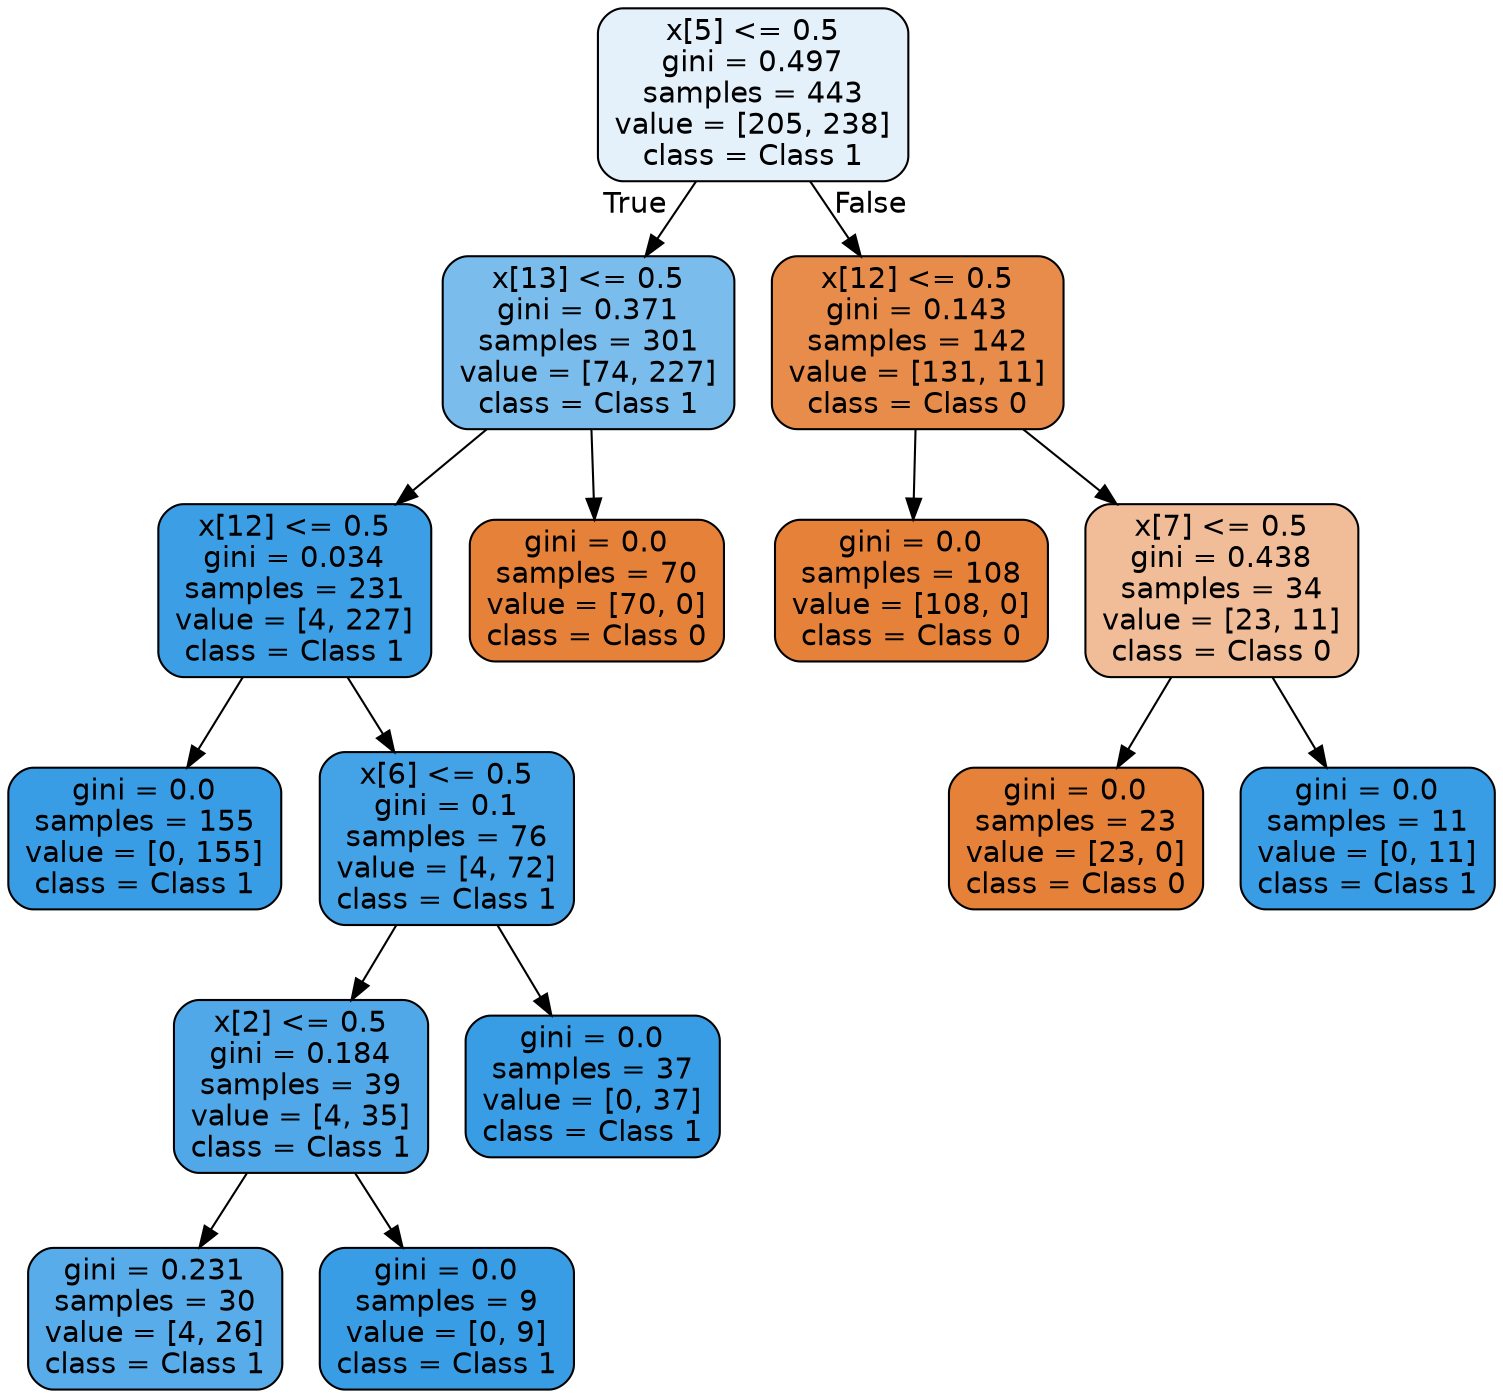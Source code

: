 digraph Tree {
node [shape=box, style="filled, rounded", color="black", fontname="helvetica"] ;
edge [fontname="helvetica"] ;
0 [label="x[5] <= 0.5\ngini = 0.497\nsamples = 443\nvalue = [205, 238]\nclass = Class 1", fillcolor="#e4f1fb"] ;
1 [label="x[13] <= 0.5\ngini = 0.371\nsamples = 301\nvalue = [74, 227]\nclass = Class 1", fillcolor="#7abded"] ;
0 -> 1 [labeldistance=2.5, labelangle=45, headlabel="True"] ;
2 [label="x[12] <= 0.5\ngini = 0.034\nsamples = 231\nvalue = [4, 227]\nclass = Class 1", fillcolor="#3c9fe5"] ;
1 -> 2 ;
3 [label="gini = 0.0\nsamples = 155\nvalue = [0, 155]\nclass = Class 1", fillcolor="#399de5"] ;
2 -> 3 ;
4 [label="x[6] <= 0.5\ngini = 0.1\nsamples = 76\nvalue = [4, 72]\nclass = Class 1", fillcolor="#44a2e6"] ;
2 -> 4 ;
5 [label="x[2] <= 0.5\ngini = 0.184\nsamples = 39\nvalue = [4, 35]\nclass = Class 1", fillcolor="#50a8e8"] ;
4 -> 5 ;
6 [label="gini = 0.231\nsamples = 30\nvalue = [4, 26]\nclass = Class 1", fillcolor="#57ace9"] ;
5 -> 6 ;
7 [label="gini = 0.0\nsamples = 9\nvalue = [0, 9]\nclass = Class 1", fillcolor="#399de5"] ;
5 -> 7 ;
8 [label="gini = 0.0\nsamples = 37\nvalue = [0, 37]\nclass = Class 1", fillcolor="#399de5"] ;
4 -> 8 ;
9 [label="gini = 0.0\nsamples = 70\nvalue = [70, 0]\nclass = Class 0", fillcolor="#e58139"] ;
1 -> 9 ;
10 [label="x[12] <= 0.5\ngini = 0.143\nsamples = 142\nvalue = [131, 11]\nclass = Class 0", fillcolor="#e78c4a"] ;
0 -> 10 [labeldistance=2.5, labelangle=-45, headlabel="False"] ;
11 [label="gini = 0.0\nsamples = 108\nvalue = [108, 0]\nclass = Class 0", fillcolor="#e58139"] ;
10 -> 11 ;
12 [label="x[7] <= 0.5\ngini = 0.438\nsamples = 34\nvalue = [23, 11]\nclass = Class 0", fillcolor="#f1bd98"] ;
10 -> 12 ;
13 [label="gini = 0.0\nsamples = 23\nvalue = [23, 0]\nclass = Class 0", fillcolor="#e58139"] ;
12 -> 13 ;
14 [label="gini = 0.0\nsamples = 11\nvalue = [0, 11]\nclass = Class 1", fillcolor="#399de5"] ;
12 -> 14 ;
}